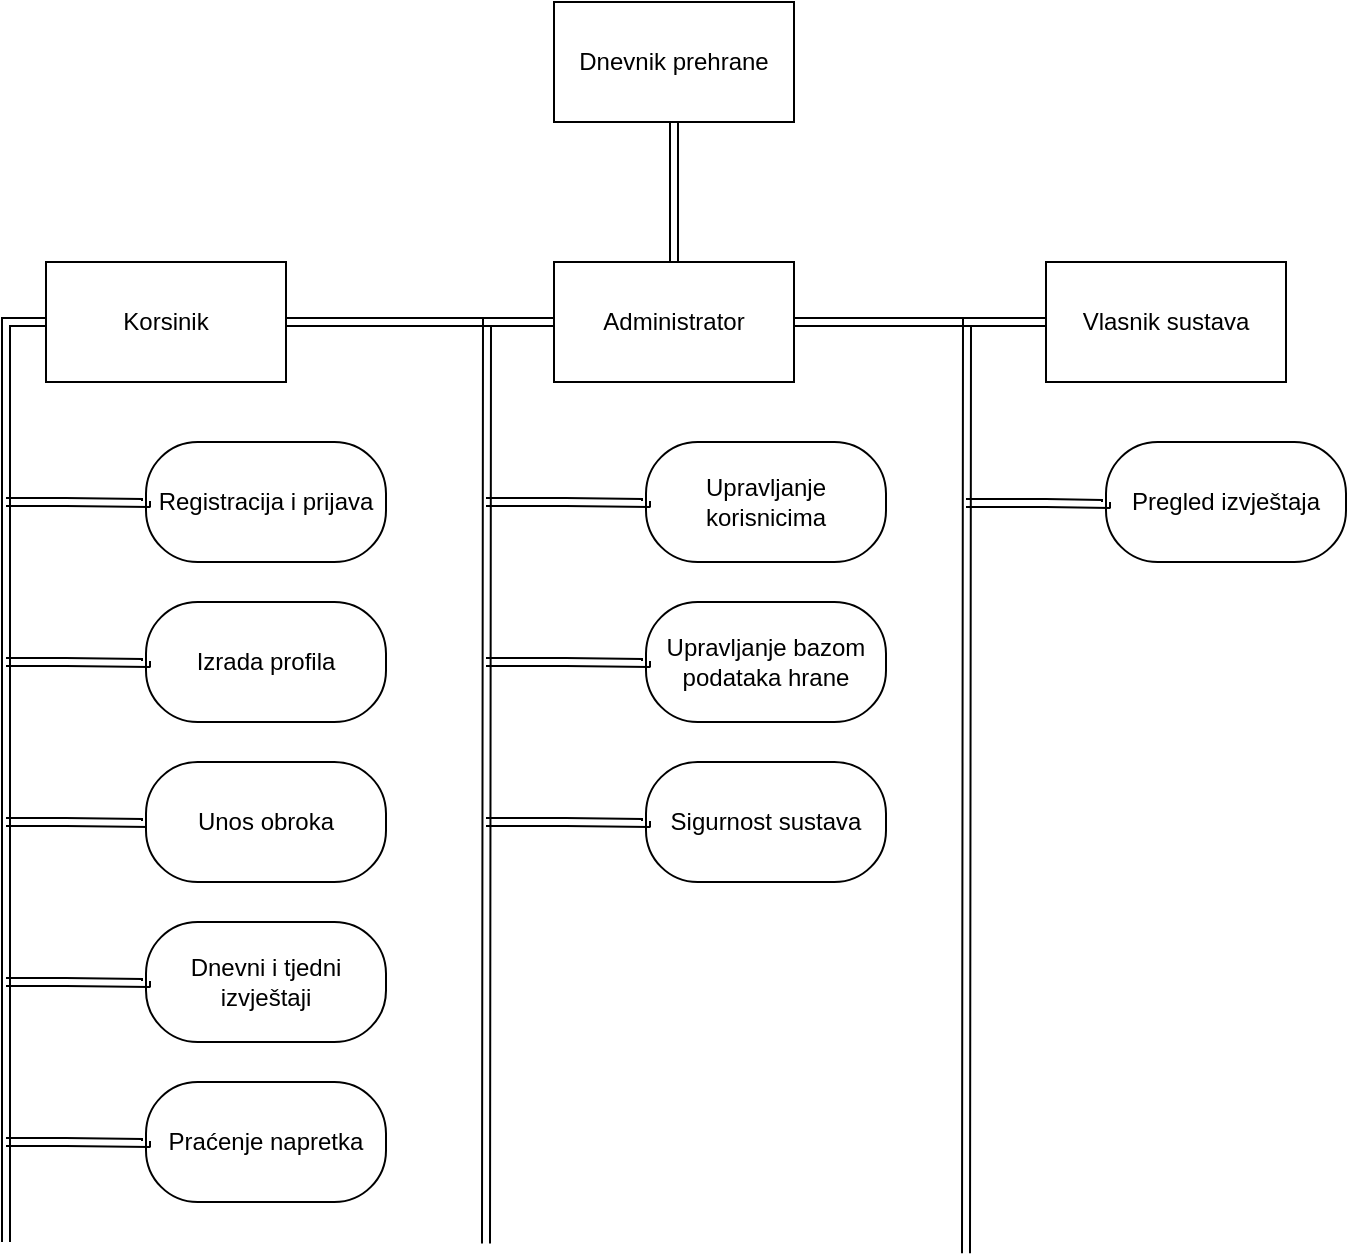 <mxfile version="24.7.5" pages="3">
  <diagram name="Page-1" id="t-keU7qonHVR9CO4EsGE">
    <mxGraphModel dx="1400" dy="707" grid="0" gridSize="10" guides="1" tooltips="1" connect="1" arrows="1" fold="1" page="1" pageScale="1" pageWidth="827" pageHeight="1169" math="0" shadow="0">
      <root>
        <mxCell id="0" />
        <mxCell id="1" parent="0" />
        <mxCell id="8qcISal-hsTOiyEhlamu-47" style="edgeStyle=orthogonalEdgeStyle;shape=link;rounded=0;orthogonalLoop=1;jettySize=auto;html=1;exitX=0.5;exitY=1;exitDx=0;exitDy=0;entryX=0.5;entryY=0;entryDx=0;entryDy=0;" parent="1" source="8qcISal-hsTOiyEhlamu-2" target="8qcISal-hsTOiyEhlamu-24" edge="1">
          <mxGeometry relative="1" as="geometry" />
        </mxCell>
        <mxCell id="8qcISal-hsTOiyEhlamu-2" value="Dnevnik prehrane" style="rounded=0;whiteSpace=wrap;html=1;" parent="1" vertex="1">
          <mxGeometry x="354" y="140" width="120" height="60" as="geometry" />
        </mxCell>
        <mxCell id="8qcISal-hsTOiyEhlamu-36" style="edgeStyle=orthogonalEdgeStyle;rounded=0;orthogonalLoop=1;jettySize=auto;html=1;shape=link;" parent="1" source="8qcISal-hsTOiyEhlamu-12" edge="1">
          <mxGeometry relative="1" as="geometry">
            <mxPoint x="80" y="760" as="targetPoint" />
          </mxGeometry>
        </mxCell>
        <mxCell id="8qcISal-hsTOiyEhlamu-45" style="edgeStyle=orthogonalEdgeStyle;shape=link;rounded=0;orthogonalLoop=1;jettySize=auto;html=1;exitX=1;exitY=0.5;exitDx=0;exitDy=0;entryX=0;entryY=0.5;entryDx=0;entryDy=0;" parent="1" source="8qcISal-hsTOiyEhlamu-12" target="8qcISal-hsTOiyEhlamu-24" edge="1">
          <mxGeometry relative="1" as="geometry" />
        </mxCell>
        <mxCell id="8qcISal-hsTOiyEhlamu-12" value="Korsinik" style="rounded=0;whiteSpace=wrap;html=1;" parent="1" vertex="1">
          <mxGeometry x="100" y="270" width="120" height="60" as="geometry" />
        </mxCell>
        <mxCell id="8qcISal-hsTOiyEhlamu-46" style="edgeStyle=orthogonalEdgeStyle;shape=link;rounded=0;orthogonalLoop=1;jettySize=auto;html=1;exitX=1;exitY=0.5;exitDx=0;exitDy=0;entryX=0;entryY=0.5;entryDx=0;entryDy=0;" parent="1" source="8qcISal-hsTOiyEhlamu-24" target="8qcISal-hsTOiyEhlamu-25" edge="1">
          <mxGeometry relative="1" as="geometry" />
        </mxCell>
        <mxCell id="8qcISal-hsTOiyEhlamu-48" style="edgeStyle=orthogonalEdgeStyle;shape=link;rounded=0;orthogonalLoop=1;jettySize=auto;html=1;exitX=0;exitY=0.5;exitDx=0;exitDy=0;" parent="1" source="8qcISal-hsTOiyEhlamu-24" edge="1">
          <mxGeometry relative="1" as="geometry">
            <mxPoint x="320" y="760.8" as="targetPoint" />
          </mxGeometry>
        </mxCell>
        <mxCell id="8qcISal-hsTOiyEhlamu-24" value="Administrator" style="rounded=0;whiteSpace=wrap;html=1;" parent="1" vertex="1">
          <mxGeometry x="354" y="270" width="120" height="60" as="geometry" />
        </mxCell>
        <mxCell id="8qcISal-hsTOiyEhlamu-54" style="edgeStyle=orthogonalEdgeStyle;shape=link;rounded=0;orthogonalLoop=1;jettySize=auto;html=1;exitX=0;exitY=0.5;exitDx=0;exitDy=0;" parent="1" source="8qcISal-hsTOiyEhlamu-25" edge="1">
          <mxGeometry relative="1" as="geometry">
            <mxPoint x="560" y="765.6" as="targetPoint" />
          </mxGeometry>
        </mxCell>
        <mxCell id="8qcISal-hsTOiyEhlamu-25" value="Vlasnik sustava" style="rounded=0;whiteSpace=wrap;html=1;" parent="1" vertex="1">
          <mxGeometry x="600" y="270" width="120" height="60" as="geometry" />
        </mxCell>
        <mxCell id="8qcISal-hsTOiyEhlamu-39" style="edgeStyle=orthogonalEdgeStyle;shape=link;rounded=0;orthogonalLoop=1;jettySize=auto;html=1;" parent="1" edge="1">
          <mxGeometry relative="1" as="geometry">
            <mxPoint x="150" y="549.5" as="targetPoint" />
            <mxPoint x="80" y="550" as="sourcePoint" />
            <Array as="points">
              <mxPoint x="110" y="549.5" />
              <mxPoint x="110" y="550.5" />
            </Array>
          </mxGeometry>
        </mxCell>
        <mxCell id="8qcISal-hsTOiyEhlamu-27" value="Registracija i prijava" style="rounded=1;whiteSpace=wrap;html=1;arcSize=43;" parent="1" vertex="1">
          <mxGeometry x="150" y="360" width="120" height="60" as="geometry" />
        </mxCell>
        <mxCell id="8qcISal-hsTOiyEhlamu-28" value="Izrada profila" style="rounded=1;whiteSpace=wrap;html=1;arcSize=43;" parent="1" vertex="1">
          <mxGeometry x="150" y="440" width="120" height="60" as="geometry" />
        </mxCell>
        <mxCell id="8qcISal-hsTOiyEhlamu-29" value="Unos obroka" style="rounded=1;whiteSpace=wrap;html=1;arcSize=43;" parent="1" vertex="1">
          <mxGeometry x="150" y="520" width="120" height="60" as="geometry" />
        </mxCell>
        <mxCell id="8qcISal-hsTOiyEhlamu-30" value="Dnevni i tjedni izvještaji" style="rounded=1;whiteSpace=wrap;html=1;arcSize=43;" parent="1" vertex="1">
          <mxGeometry x="150" y="600" width="120" height="60" as="geometry" />
        </mxCell>
        <mxCell id="8qcISal-hsTOiyEhlamu-31" value="Praćenje napretka" style="rounded=1;whiteSpace=wrap;html=1;arcSize=43;" parent="1" vertex="1">
          <mxGeometry x="150" y="680" width="120" height="60" as="geometry" />
        </mxCell>
        <mxCell id="8qcISal-hsTOiyEhlamu-32" value="Upravljanje korisnicima" style="rounded=1;whiteSpace=wrap;html=1;arcSize=43;" parent="1" vertex="1">
          <mxGeometry x="400" y="360" width="120" height="60" as="geometry" />
        </mxCell>
        <mxCell id="8qcISal-hsTOiyEhlamu-33" value="Upravljanje bazom podataka hrane" style="rounded=1;whiteSpace=wrap;html=1;arcSize=43;" parent="1" vertex="1">
          <mxGeometry x="400" y="440" width="120" height="60" as="geometry" />
        </mxCell>
        <mxCell id="8qcISal-hsTOiyEhlamu-34" value="Sigurnost sustava" style="rounded=1;whiteSpace=wrap;html=1;arcSize=43;" parent="1" vertex="1">
          <mxGeometry x="400" y="520" width="120" height="60" as="geometry" />
        </mxCell>
        <mxCell id="8qcISal-hsTOiyEhlamu-41" style="edgeStyle=orthogonalEdgeStyle;shape=link;rounded=0;orthogonalLoop=1;jettySize=auto;html=1;" parent="1" edge="1">
          <mxGeometry relative="1" as="geometry">
            <mxPoint x="150" y="469.5" as="targetPoint" />
            <mxPoint x="80" y="470" as="sourcePoint" />
            <Array as="points">
              <mxPoint x="110" y="469.5" />
              <mxPoint x="110" y="470.5" />
            </Array>
          </mxGeometry>
        </mxCell>
        <mxCell id="8qcISal-hsTOiyEhlamu-42" style="edgeStyle=orthogonalEdgeStyle;shape=link;rounded=0;orthogonalLoop=1;jettySize=auto;html=1;" parent="1" edge="1">
          <mxGeometry relative="1" as="geometry">
            <mxPoint x="150" y="389.5" as="targetPoint" />
            <mxPoint x="80" y="390" as="sourcePoint" />
            <Array as="points">
              <mxPoint x="110" y="389.5" />
              <mxPoint x="110" y="390.5" />
            </Array>
          </mxGeometry>
        </mxCell>
        <mxCell id="8qcISal-hsTOiyEhlamu-43" style="edgeStyle=orthogonalEdgeStyle;shape=link;rounded=0;orthogonalLoop=1;jettySize=auto;html=1;" parent="1" edge="1">
          <mxGeometry relative="1" as="geometry">
            <mxPoint x="150" y="629.5" as="targetPoint" />
            <mxPoint x="80" y="630" as="sourcePoint" />
            <Array as="points">
              <mxPoint x="110" y="629.5" />
              <mxPoint x="110" y="630.5" />
            </Array>
          </mxGeometry>
        </mxCell>
        <mxCell id="8qcISal-hsTOiyEhlamu-44" style="edgeStyle=orthogonalEdgeStyle;shape=link;rounded=0;orthogonalLoop=1;jettySize=auto;html=1;" parent="1" edge="1">
          <mxGeometry relative="1" as="geometry">
            <mxPoint x="150" y="709.5" as="targetPoint" />
            <mxPoint x="80" y="710" as="sourcePoint" />
            <Array as="points">
              <mxPoint x="110" y="709.5" />
              <mxPoint x="110" y="710.5" />
            </Array>
          </mxGeometry>
        </mxCell>
        <mxCell id="8qcISal-hsTOiyEhlamu-51" style="edgeStyle=orthogonalEdgeStyle;shape=link;rounded=0;orthogonalLoop=1;jettySize=auto;html=1;" parent="1" edge="1">
          <mxGeometry relative="1" as="geometry">
            <mxPoint x="400" y="389.5" as="targetPoint" />
            <mxPoint x="320" y="390" as="sourcePoint" />
            <Array as="points">
              <mxPoint x="360" y="389.5" />
              <mxPoint x="360" y="390.5" />
            </Array>
          </mxGeometry>
        </mxCell>
        <mxCell id="8qcISal-hsTOiyEhlamu-52" style="edgeStyle=orthogonalEdgeStyle;shape=link;rounded=0;orthogonalLoop=1;jettySize=auto;html=1;" parent="1" edge="1">
          <mxGeometry relative="1" as="geometry">
            <mxPoint x="400" y="469.5" as="targetPoint" />
            <mxPoint x="320" y="470" as="sourcePoint" />
            <Array as="points">
              <mxPoint x="360" y="469.5" />
              <mxPoint x="360" y="470.5" />
            </Array>
          </mxGeometry>
        </mxCell>
        <mxCell id="8qcISal-hsTOiyEhlamu-53" style="edgeStyle=orthogonalEdgeStyle;shape=link;rounded=0;orthogonalLoop=1;jettySize=auto;html=1;" parent="1" edge="1">
          <mxGeometry relative="1" as="geometry">
            <mxPoint x="400" y="549.5" as="targetPoint" />
            <mxPoint x="320" y="550" as="sourcePoint" />
            <Array as="points">
              <mxPoint x="360" y="549.5" />
              <mxPoint x="360" y="550.5" />
            </Array>
          </mxGeometry>
        </mxCell>
        <mxCell id="8qcISal-hsTOiyEhlamu-55" value="Pregled izvještaja" style="rounded=1;whiteSpace=wrap;html=1;arcSize=43;" parent="1" vertex="1">
          <mxGeometry x="630" y="360" width="120" height="60" as="geometry" />
        </mxCell>
        <mxCell id="8qcISal-hsTOiyEhlamu-58" style="edgeStyle=orthogonalEdgeStyle;shape=link;rounded=0;orthogonalLoop=1;jettySize=auto;html=1;" parent="1" edge="1">
          <mxGeometry relative="1" as="geometry">
            <mxPoint x="630" y="390" as="targetPoint" />
            <mxPoint x="560" y="390.5" as="sourcePoint" />
            <Array as="points">
              <mxPoint x="600" y="390" />
              <mxPoint x="600" y="391" />
            </Array>
          </mxGeometry>
        </mxCell>
      </root>
    </mxGraphModel>
  </diagram>
  <diagram id="JAvrSwmxnuRPSLicdwiI" name="Page-2">
    <mxGraphModel dx="1050" dy="530" grid="1" gridSize="10" guides="1" tooltips="1" connect="1" arrows="1" fold="1" page="1" pageScale="1" pageWidth="827" pageHeight="1169" math="0" shadow="0">
      <root>
        <mxCell id="0" />
        <mxCell id="1" parent="0" />
        <mxCell id="QxMFWHYsgoYalzhRIhGh-4" style="edgeStyle=orthogonalEdgeStyle;rounded=0;orthogonalLoop=1;jettySize=auto;html=1;entryX=0.5;entryY=1;entryDx=0;entryDy=0;" parent="1" source="QxMFWHYsgoYalzhRIhGh-1" target="QxMFWHYsgoYalzhRIhGh-3" edge="1">
          <mxGeometry relative="1" as="geometry" />
        </mxCell>
        <mxCell id="QxMFWHYsgoYalzhRIhGh-1" value="Korisnik" style="rounded=0;whiteSpace=wrap;html=1;" parent="1" vertex="1">
          <mxGeometry x="354" y="330" width="120" height="60" as="geometry" />
        </mxCell>
        <mxCell id="QxMFWHYsgoYalzhRIhGh-6" style="edgeStyle=orthogonalEdgeStyle;rounded=0;orthogonalLoop=1;jettySize=auto;html=1;entryX=1;entryY=0.5;entryDx=0;entryDy=0;" parent="1" source="QxMFWHYsgoYalzhRIhGh-3" target="QxMFWHYsgoYalzhRIhGh-5" edge="1">
          <mxGeometry relative="1" as="geometry" />
        </mxCell>
        <mxCell id="QxMFWHYsgoYalzhRIhGh-7" value="Prijava" style="edgeLabel;html=1;align=center;verticalAlign=middle;resizable=0;points=[];" parent="QxMFWHYsgoYalzhRIhGh-6" vertex="1" connectable="0">
          <mxGeometry x="0.008" y="-3" relative="1" as="geometry">
            <mxPoint y="-7" as="offset" />
          </mxGeometry>
        </mxCell>
        <mxCell id="QxMFWHYsgoYalzhRIhGh-3" value="Registracija korisnika" style="rounded=1;whiteSpace=wrap;html=1;" parent="1" vertex="1">
          <mxGeometry x="354" y="210" width="120" height="60" as="geometry" />
        </mxCell>
        <mxCell id="QxMFWHYsgoYalzhRIhGh-11" style="edgeStyle=orthogonalEdgeStyle;rounded=0;orthogonalLoop=1;jettySize=auto;html=1;entryX=0.5;entryY=0;entryDx=0;entryDy=0;" parent="1" source="QxMFWHYsgoYalzhRIhGh-5" target="QxMFWHYsgoYalzhRIhGh-8" edge="1">
          <mxGeometry relative="1" as="geometry" />
        </mxCell>
        <mxCell id="QxMFWHYsgoYalzhRIhGh-5" value="Profil korisnika" style="rounded=1;whiteSpace=wrap;html=1;" parent="1" vertex="1">
          <mxGeometry x="120" y="210" width="120" height="60" as="geometry" />
        </mxCell>
        <mxCell id="QxMFWHYsgoYalzhRIhGh-9" style="edgeStyle=orthogonalEdgeStyle;rounded=0;orthogonalLoop=1;jettySize=auto;html=1;entryX=0;entryY=0.5;entryDx=0;entryDy=0;" parent="1" source="QxMFWHYsgoYalzhRIhGh-8" target="QxMFWHYsgoYalzhRIhGh-1" edge="1">
          <mxGeometry relative="1" as="geometry" />
        </mxCell>
        <mxCell id="QxMFWHYsgoYalzhRIhGh-10" value="Pregled&amp;nbsp; svih&amp;nbsp;&lt;div&gt;dostupnih opcija&lt;/div&gt;" style="edgeLabel;html=1;align=center;verticalAlign=middle;resizable=0;points=[];" parent="QxMFWHYsgoYalzhRIhGh-9" vertex="1" connectable="0">
          <mxGeometry x="-0.052" y="2" relative="1" as="geometry">
            <mxPoint y="-18" as="offset" />
          </mxGeometry>
        </mxCell>
        <mxCell id="QxMFWHYsgoYalzhRIhGh-8" value="Odabir odgovarajućih funkcija i postavljanje ciljeva" style="rounded=1;whiteSpace=wrap;html=1;" parent="1" vertex="1">
          <mxGeometry x="120" y="330" width="120" height="60" as="geometry" />
        </mxCell>
        <mxCell id="QxMFWHYsgoYalzhRIhGh-12" value="Unos dnevnog unosa hrane" style="rounded=1;whiteSpace=wrap;html=1;" parent="1" vertex="1">
          <mxGeometry x="354" y="460" width="120" height="60" as="geometry" />
        </mxCell>
        <mxCell id="QxMFWHYsgoYalzhRIhGh-13" style="edgeStyle=orthogonalEdgeStyle;rounded=0;orthogonalLoop=1;jettySize=auto;html=1;entryX=0.501;entryY=-0.062;entryDx=0;entryDy=0;entryPerimeter=0;" parent="1" source="QxMFWHYsgoYalzhRIhGh-1" target="QxMFWHYsgoYalzhRIhGh-12" edge="1">
          <mxGeometry relative="1" as="geometry" />
        </mxCell>
        <mxCell id="QxMFWHYsgoYalzhRIhGh-29" style="edgeStyle=orthogonalEdgeStyle;rounded=0;orthogonalLoop=1;jettySize=auto;html=1;entryX=0.5;entryY=1;entryDx=0;entryDy=0;" parent="1" source="QxMFWHYsgoYalzhRIhGh-14" target="QxMFWHYsgoYalzhRIhGh-28" edge="1">
          <mxGeometry relative="1" as="geometry" />
        </mxCell>
        <mxCell id="lK2T8OIMAoVo2WG_MeQW-1" value="Prikaz nutritivnih vrijednosti" style="edgeLabel;html=1;align=center;verticalAlign=middle;resizable=0;points=[];" vertex="1" connectable="0" parent="QxMFWHYsgoYalzhRIhGh-29">
          <mxGeometry x="0.14" y="-2" relative="1" as="geometry">
            <mxPoint y="4" as="offset" />
          </mxGeometry>
        </mxCell>
        <mxCell id="QxMFWHYsgoYalzhRIhGh-14" value="Prepoznavanje hrane iz baze podataka" style="rounded=1;whiteSpace=wrap;html=1;" parent="1" vertex="1">
          <mxGeometry x="560" y="330" width="120" height="60" as="geometry" />
        </mxCell>
        <mxCell id="QxMFWHYsgoYalzhRIhGh-26" style="edgeStyle=orthogonalEdgeStyle;rounded=0;orthogonalLoop=1;jettySize=auto;html=1;" parent="1" source="QxMFWHYsgoYalzhRIhGh-18" target="QxMFWHYsgoYalzhRIhGh-14" edge="1">
          <mxGeometry relative="1" as="geometry" />
        </mxCell>
        <mxCell id="QxMFWHYsgoYalzhRIhGh-27" value="Automatski unos&lt;div&gt;podataka&lt;/div&gt;" style="edgeLabel;html=1;align=center;verticalAlign=middle;resizable=0;points=[];" parent="QxMFWHYsgoYalzhRIhGh-26" vertex="1" connectable="0">
          <mxGeometry x="0.098" y="-3" relative="1" as="geometry">
            <mxPoint as="offset" />
          </mxGeometry>
        </mxCell>
        <mxCell id="QxMFWHYsgoYalzhRIhGh-18" value="Ažuriranje podataka o hrani" style="rounded=1;whiteSpace=wrap;html=1;" parent="1" vertex="1">
          <mxGeometry x="560" y="460" width="120" height="60" as="geometry" />
        </mxCell>
        <mxCell id="QxMFWHYsgoYalzhRIhGh-19" style="edgeStyle=orthogonalEdgeStyle;rounded=0;orthogonalLoop=1;jettySize=auto;html=1;entryX=-0.029;entryY=0.49;entryDx=0;entryDy=0;entryPerimeter=0;" parent="1" source="QxMFWHYsgoYalzhRIhGh-12" target="QxMFWHYsgoYalzhRIhGh-18" edge="1">
          <mxGeometry relative="1" as="geometry" />
        </mxCell>
        <mxCell id="QxMFWHYsgoYalzhRIhGh-23" value="" style="endArrow=classic;html=1;rounded=0;" parent="1" edge="1">
          <mxGeometry width="50" height="50" relative="1" as="geometry">
            <mxPoint x="260" y="270" as="sourcePoint" />
            <mxPoint x="330" y="320" as="targetPoint" />
          </mxGeometry>
        </mxCell>
        <mxCell id="QxMFWHYsgoYalzhRIhGh-24" value="Pregled unosa hrane" style="edgeLabel;html=1;align=center;verticalAlign=middle;resizable=0;points=[];rotation=36;" parent="QxMFWHYsgoYalzhRIhGh-23" vertex="1" connectable="0">
          <mxGeometry x="-0.121" y="2" relative="1" as="geometry">
            <mxPoint x="8" y="-10" as="offset" />
          </mxGeometry>
        </mxCell>
        <mxCell id="QxMFWHYsgoYalzhRIhGh-28" value="Statistika prehrane" style="rounded=1;whiteSpace=wrap;html=1;" parent="1" vertex="1">
          <mxGeometry x="560" y="210" width="120" height="60" as="geometry" />
        </mxCell>
        <mxCell id="QxMFWHYsgoYalzhRIhGh-31" value="" style="endArrow=classic;html=1;rounded=0;" parent="1" edge="1">
          <mxGeometry width="50" height="50" relative="1" as="geometry">
            <mxPoint x="550" y="270" as="sourcePoint" />
            <mxPoint x="480" y="330" as="targetPoint" />
          </mxGeometry>
        </mxCell>
        <mxCell id="QxMFWHYsgoYalzhRIhGh-32" value="Dnevni, tjedni izvještaji" style="edgeLabel;html=1;align=center;verticalAlign=middle;resizable=0;points=[];rotation=321;" parent="QxMFWHYsgoYalzhRIhGh-31" vertex="1" connectable="0">
          <mxGeometry x="0.124" relative="1" as="geometry">
            <mxPoint x="-1" y="-24" as="offset" />
          </mxGeometry>
        </mxCell>
      </root>
    </mxGraphModel>
  </diagram>
  <diagram id="KspK0jGGOvat1MkSJEqS" name="Page-3">
    <mxGraphModel dx="2048" dy="608" grid="1" gridSize="10" guides="1" tooltips="1" connect="1" arrows="1" fold="1" page="1" pageScale="1" pageWidth="827" pageHeight="1169" math="0" shadow="0">
      <root>
        <mxCell id="0" />
        <mxCell id="1" parent="0" />
        <mxCell id="gtM7jIJjJAzTYsThCUeF-66" style="edgeStyle=orthogonalEdgeStyle;shape=link;rounded=0;orthogonalLoop=1;jettySize=auto;html=1;exitX=0;exitY=0.5;exitDx=0;exitDy=0;entryX=1;entryY=0.5;entryDx=0;entryDy=0;" parent="1" source="gtM7jIJjJAzTYsThCUeF-2" target="gtM7jIJjJAzTYsThCUeF-8" edge="1">
          <mxGeometry relative="1" as="geometry" />
        </mxCell>
        <mxCell id="gtM7jIJjJAzTYsThCUeF-67" style="edgeStyle=orthogonalEdgeStyle;shape=link;rounded=0;orthogonalLoop=1;jettySize=auto;html=1;exitX=1;exitY=0.5;exitDx=0;exitDy=0;entryX=0;entryY=0.5;entryDx=0;entryDy=0;" parent="1" source="gtM7jIJjJAzTYsThCUeF-2" target="gtM7jIJjJAzTYsThCUeF-15" edge="1">
          <mxGeometry relative="1" as="geometry" />
        </mxCell>
        <mxCell id="gtM7jIJjJAzTYsThCUeF-68" style="edgeStyle=orthogonalEdgeStyle;rounded=0;orthogonalLoop=1;jettySize=auto;html=1;exitX=0.25;exitY=0;exitDx=0;exitDy=0;entryX=0.5;entryY=1;entryDx=0;entryDy=0;" parent="1" source="gtM7jIJjJAzTYsThCUeF-2" target="gtM7jIJjJAzTYsThCUeF-31" edge="1">
          <mxGeometry relative="1" as="geometry" />
        </mxCell>
        <mxCell id="gtM7jIJjJAzTYsThCUeF-69" style="edgeStyle=orthogonalEdgeStyle;rounded=0;orthogonalLoop=1;jettySize=auto;html=1;exitX=0.5;exitY=0;exitDx=0;exitDy=0;entryX=0.5;entryY=1;entryDx=0;entryDy=0;" parent="1" source="gtM7jIJjJAzTYsThCUeF-2" target="gtM7jIJjJAzTYsThCUeF-32" edge="1">
          <mxGeometry relative="1" as="geometry" />
        </mxCell>
        <mxCell id="gtM7jIJjJAzTYsThCUeF-70" style="edgeStyle=orthogonalEdgeStyle;rounded=0;orthogonalLoop=1;jettySize=auto;html=1;exitX=1;exitY=0;exitDx=0;exitDy=0;entryX=0.5;entryY=1;entryDx=0;entryDy=0;" parent="1" source="gtM7jIJjJAzTYsThCUeF-2" target="gtM7jIJjJAzTYsThCUeF-33" edge="1">
          <mxGeometry relative="1" as="geometry" />
        </mxCell>
        <mxCell id="gtM7jIJjJAzTYsThCUeF-2" value="Profil" style="rounded=0;whiteSpace=wrap;html=1;" parent="1" vertex="1">
          <mxGeometry x="175" y="160" width="80" height="40" as="geometry" />
        </mxCell>
        <mxCell id="gtM7jIJjJAzTYsThCUeF-72" style="edgeStyle=orthogonalEdgeStyle;rounded=0;orthogonalLoop=1;jettySize=auto;html=1;exitX=0;exitY=0.5;exitDx=0;exitDy=0;" parent="1" source="gtM7jIJjJAzTYsThCUeF-4" target="gtM7jIJjJAzTYsThCUeF-23" edge="1">
          <mxGeometry relative="1" as="geometry" />
        </mxCell>
        <mxCell id="gtM7jIJjJAzTYsThCUeF-73" style="edgeStyle=orthogonalEdgeStyle;rounded=0;orthogonalLoop=1;jettySize=auto;html=1;exitX=0;exitY=0;exitDx=0;exitDy=0;entryX=1;entryY=0.5;entryDx=0;entryDy=0;" parent="1" source="gtM7jIJjJAzTYsThCUeF-4" target="gtM7jIJjJAzTYsThCUeF-26" edge="1">
          <mxGeometry relative="1" as="geometry" />
        </mxCell>
        <mxCell id="gtM7jIJjJAzTYsThCUeF-74" style="edgeStyle=orthogonalEdgeStyle;rounded=0;orthogonalLoop=1;jettySize=auto;html=1;exitX=0;exitY=1;exitDx=0;exitDy=0;entryX=1;entryY=0.5;entryDx=0;entryDy=0;" parent="1" source="gtM7jIJjJAzTYsThCUeF-4" target="gtM7jIJjJAzTYsThCUeF-24" edge="1">
          <mxGeometry relative="1" as="geometry" />
        </mxCell>
        <mxCell id="gtM7jIJjJAzTYsThCUeF-4" value="Korisnik" style="rounded=0;whiteSpace=wrap;html=1;" parent="1" vertex="1">
          <mxGeometry x="-80" y="160" width="80" height="40" as="geometry" />
        </mxCell>
        <mxCell id="gtM7jIJjJAzTYsThCUeF-19" style="edgeStyle=orthogonalEdgeStyle;shape=link;rounded=0;orthogonalLoop=1;jettySize=auto;html=1;exitX=1;exitY=0.5;exitDx=0;exitDy=0;entryX=0;entryY=0.5;entryDx=0;entryDy=0;" parent="1" source="gtM7jIJjJAzTYsThCUeF-5" target="gtM7jIJjJAzTYsThCUeF-16" edge="1">
          <mxGeometry relative="1" as="geometry" />
        </mxCell>
        <mxCell id="gtM7jIJjJAzTYsThCUeF-39" style="edgeStyle=orthogonalEdgeStyle;rounded=0;orthogonalLoop=1;jettySize=auto;html=1;exitX=0.25;exitY=1;exitDx=0;exitDy=0;entryX=0.5;entryY=0;entryDx=0;entryDy=0;" parent="1" source="gtM7jIJjJAzTYsThCUeF-5" target="gtM7jIJjJAzTYsThCUeF-37" edge="1">
          <mxGeometry relative="1" as="geometry" />
        </mxCell>
        <mxCell id="gtM7jIJjJAzTYsThCUeF-40" style="edgeStyle=orthogonalEdgeStyle;rounded=0;orthogonalLoop=1;jettySize=auto;html=1;exitX=0.75;exitY=1;exitDx=0;exitDy=0;entryX=0.5;entryY=0;entryDx=0;entryDy=0;" parent="1" source="gtM7jIJjJAzTYsThCUeF-5" target="gtM7jIJjJAzTYsThCUeF-38" edge="1">
          <mxGeometry relative="1" as="geometry" />
        </mxCell>
        <mxCell id="gtM7jIJjJAzTYsThCUeF-5" value="Obrok" style="rounded=0;whiteSpace=wrap;html=1;" parent="1" vertex="1">
          <mxGeometry x="620" y="160" width="80" height="40" as="geometry" />
        </mxCell>
        <mxCell id="gtM7jIJjJAzTYsThCUeF-43" style="edgeStyle=orthogonalEdgeStyle;rounded=0;orthogonalLoop=1;jettySize=auto;html=1;exitX=0.25;exitY=0;exitDx=0;exitDy=0;entryX=0.5;entryY=1;entryDx=0;entryDy=0;" parent="1" source="gtM7jIJjJAzTYsThCUeF-6" target="gtM7jIJjJAzTYsThCUeF-42" edge="1">
          <mxGeometry relative="1" as="geometry" />
        </mxCell>
        <mxCell id="gtM7jIJjJAzTYsThCUeF-44" style="edgeStyle=orthogonalEdgeStyle;rounded=0;orthogonalLoop=1;jettySize=auto;html=1;exitX=0.75;exitY=0;exitDx=0;exitDy=0;entryX=0.5;entryY=1;entryDx=0;entryDy=0;" parent="1" source="gtM7jIJjJAzTYsThCUeF-6" target="gtM7jIJjJAzTYsThCUeF-41" edge="1">
          <mxGeometry relative="1" as="geometry" />
        </mxCell>
        <mxCell id="gtM7jIJjJAzTYsThCUeF-6" value="Nutritivne informacije" style="rounded=0;whiteSpace=wrap;html=1;" parent="1" vertex="1">
          <mxGeometry x="870" y="160" width="80" height="40" as="geometry" />
        </mxCell>
        <mxCell id="gtM7jIJjJAzTYsThCUeF-71" style="edgeStyle=orthogonalEdgeStyle;shape=link;rounded=0;orthogonalLoop=1;jettySize=auto;html=1;exitX=0;exitY=0.5;exitDx=0;exitDy=0;entryX=1;entryY=0.5;entryDx=0;entryDy=0;" parent="1" source="gtM7jIJjJAzTYsThCUeF-8" target="gtM7jIJjJAzTYsThCUeF-4" edge="1">
          <mxGeometry relative="1" as="geometry" />
        </mxCell>
        <mxCell id="gtM7jIJjJAzTYsThCUeF-8" value="Kreira" style="rhombus;whiteSpace=wrap;html=1;" parent="1" vertex="1">
          <mxGeometry x="60" y="155" width="60" height="50" as="geometry" />
        </mxCell>
        <mxCell id="gtM7jIJjJAzTYsThCUeF-55" style="edgeStyle=orthogonalEdgeStyle;shape=link;rounded=0;orthogonalLoop=1;jettySize=auto;html=1;exitX=1;exitY=0.5;exitDx=0;exitDy=0;entryX=0;entryY=0.5;entryDx=0;entryDy=0;" parent="1" source="gtM7jIJjJAzTYsThCUeF-15" target="gtM7jIJjJAzTYsThCUeF-51" edge="1">
          <mxGeometry relative="1" as="geometry" />
        </mxCell>
        <mxCell id="gtM7jIJjJAzTYsThCUeF-15" value="Ima" style="rhombus;whiteSpace=wrap;html=1;" parent="1" vertex="1">
          <mxGeometry x="310" y="155" width="60" height="50" as="geometry" />
        </mxCell>
        <mxCell id="gtM7jIJjJAzTYsThCUeF-20" style="edgeStyle=orthogonalEdgeStyle;shape=link;rounded=0;orthogonalLoop=1;jettySize=auto;html=1;exitX=1;exitY=0.5;exitDx=0;exitDy=0;entryX=0;entryY=0.5;entryDx=0;entryDy=0;" parent="1" source="gtM7jIJjJAzTYsThCUeF-16" target="gtM7jIJjJAzTYsThCUeF-6" edge="1">
          <mxGeometry relative="1" as="geometry" />
        </mxCell>
        <mxCell id="gtM7jIJjJAzTYsThCUeF-16" value="Ima" style="rhombus;whiteSpace=wrap;html=1;" parent="1" vertex="1">
          <mxGeometry x="750" y="155" width="60" height="50" as="geometry" />
        </mxCell>
        <mxCell id="gtM7jIJjJAzTYsThCUeF-23" value="Korisničko ime" style="ellipse;whiteSpace=wrap;html=1;" parent="1" vertex="1">
          <mxGeometry x="-210" y="160" width="70" height="40" as="geometry" />
        </mxCell>
        <mxCell id="gtM7jIJjJAzTYsThCUeF-24" value="Šifra" style="ellipse;whiteSpace=wrap;html=1;" parent="1" vertex="1">
          <mxGeometry x="-210" y="240" width="70" height="40" as="geometry" />
        </mxCell>
        <mxCell id="gtM7jIJjJAzTYsThCUeF-26" value="Email" style="ellipse;whiteSpace=wrap;html=1;" parent="1" vertex="1">
          <mxGeometry x="-210" y="80" width="70" height="40" as="geometry" />
        </mxCell>
        <mxCell id="gtM7jIJjJAzTYsThCUeF-31" value="Visina" style="ellipse;whiteSpace=wrap;html=1;" parent="1" vertex="1">
          <mxGeometry x="100" y="80" width="70" height="40" as="geometry" />
        </mxCell>
        <mxCell id="gtM7jIJjJAzTYsThCUeF-32" value="Težina" style="ellipse;whiteSpace=wrap;html=1;" parent="1" vertex="1">
          <mxGeometry x="180" y="80" width="70" height="40" as="geometry" />
        </mxCell>
        <mxCell id="gtM7jIJjJAzTYsThCUeF-33" value="Šifra" style="ellipse;whiteSpace=wrap;html=1;" parent="1" vertex="1">
          <mxGeometry x="270" y="80" width="70" height="40" as="geometry" />
        </mxCell>
        <mxCell id="gtM7jIJjJAzTYsThCUeF-37" value="Naziv" style="ellipse;whiteSpace=wrap;html=1;" parent="1" vertex="1">
          <mxGeometry x="560" y="240" width="70" height="40" as="geometry" />
        </mxCell>
        <mxCell id="gtM7jIJjJAzTYsThCUeF-38" value="Šifra" style="ellipse;whiteSpace=wrap;html=1;" parent="1" vertex="1">
          <mxGeometry x="700" y="240" width="70" height="40" as="geometry" />
        </mxCell>
        <mxCell id="gtM7jIJjJAzTYsThCUeF-41" value="Šifra" style="ellipse;whiteSpace=wrap;html=1;" parent="1" vertex="1">
          <mxGeometry x="950" y="80" width="70" height="40" as="geometry" />
        </mxCell>
        <mxCell id="gtM7jIJjJAzTYsThCUeF-42" value="Kalorije" style="ellipse;whiteSpace=wrap;html=1;" parent="1" vertex="1">
          <mxGeometry x="810" y="80" width="70" height="40" as="geometry" />
        </mxCell>
        <mxCell id="gtM7jIJjJAzTYsThCUeF-49" value="1" style="text;html=1;align=center;verticalAlign=middle;whiteSpace=wrap;rounded=0;" parent="1" vertex="1">
          <mxGeometry y="155" width="30" height="20" as="geometry" />
        </mxCell>
        <mxCell id="gtM7jIJjJAzTYsThCUeF-56" style="edgeStyle=orthogonalEdgeStyle;shape=link;rounded=0;orthogonalLoop=1;jettySize=auto;html=1;exitX=1;exitY=0.5;exitDx=0;exitDy=0;entryX=0;entryY=0.5;entryDx=0;entryDy=0;" parent="1" source="gtM7jIJjJAzTYsThCUeF-59" target="gtM7jIJjJAzTYsThCUeF-5" edge="1">
          <mxGeometry relative="1" as="geometry" />
        </mxCell>
        <mxCell id="gtM7jIJjJAzTYsThCUeF-76" style="edgeStyle=orthogonalEdgeStyle;rounded=0;orthogonalLoop=1;jettySize=auto;html=1;exitX=0.5;exitY=1;exitDx=0;exitDy=0;entryX=0.5;entryY=0;entryDx=0;entryDy=0;shape=link;" parent="1" source="gtM7jIJjJAzTYsThCUeF-77" target="gtM7jIJjJAzTYsThCUeF-75" edge="1">
          <mxGeometry relative="1" as="geometry" />
        </mxCell>
        <mxCell id="gtM7jIJjJAzTYsThCUeF-83" style="edgeStyle=orthogonalEdgeStyle;rounded=0;orthogonalLoop=1;jettySize=auto;html=1;exitX=0.25;exitY=0;exitDx=0;exitDy=0;entryX=0.5;entryY=1;entryDx=0;entryDy=0;" parent="1" source="gtM7jIJjJAzTYsThCUeF-51" target="gtM7jIJjJAzTYsThCUeF-82" edge="1">
          <mxGeometry relative="1" as="geometry" />
        </mxCell>
        <mxCell id="gtM7jIJjJAzTYsThCUeF-84" style="edgeStyle=orthogonalEdgeStyle;rounded=0;orthogonalLoop=1;jettySize=auto;html=1;exitX=0.75;exitY=0;exitDx=0;exitDy=0;entryX=0.5;entryY=1;entryDx=0;entryDy=0;" parent="1" source="gtM7jIJjJAzTYsThCUeF-51" target="gtM7jIJjJAzTYsThCUeF-81" edge="1">
          <mxGeometry relative="1" as="geometry" />
        </mxCell>
        <mxCell id="gtM7jIJjJAzTYsThCUeF-51" value="Dnevnik Pehrane" style="rounded=0;whiteSpace=wrap;html=1;" parent="1" vertex="1">
          <mxGeometry x="420" y="160" width="80" height="40" as="geometry" />
        </mxCell>
        <mxCell id="gtM7jIJjJAzTYsThCUeF-57" value="1" style="text;html=1;align=center;verticalAlign=middle;whiteSpace=wrap;rounded=0;" parent="1" vertex="1">
          <mxGeometry x="260" y="155" width="30" height="20" as="geometry" />
        </mxCell>
        <mxCell id="gtM7jIJjJAzTYsThCUeF-58" value="N" style="text;html=1;align=center;verticalAlign=middle;whiteSpace=wrap;rounded=0;" parent="1" vertex="1">
          <mxGeometry x="390" y="155" width="30" height="20" as="geometry" />
        </mxCell>
        <mxCell id="gtM7jIJjJAzTYsThCUeF-60" value="" style="edgeStyle=orthogonalEdgeStyle;shape=link;rounded=0;orthogonalLoop=1;jettySize=auto;html=1;exitX=1;exitY=0.5;exitDx=0;exitDy=0;entryX=0;entryY=0.5;entryDx=0;entryDy=0;" parent="1" source="gtM7jIJjJAzTYsThCUeF-51" target="gtM7jIJjJAzTYsThCUeF-59" edge="1">
          <mxGeometry relative="1" as="geometry">
            <mxPoint x="520" y="180" as="sourcePoint" />
            <mxPoint x="620" y="180" as="targetPoint" />
          </mxGeometry>
        </mxCell>
        <mxCell id="gtM7jIJjJAzTYsThCUeF-59" value="Sadrži" style="rhombus;whiteSpace=wrap;html=1;" parent="1" vertex="1">
          <mxGeometry x="530" y="155" width="60" height="50" as="geometry" />
        </mxCell>
        <mxCell id="gtM7jIJjJAzTYsThCUeF-61" value="1" style="text;html=1;align=center;verticalAlign=middle;whiteSpace=wrap;rounded=0;" parent="1" vertex="1">
          <mxGeometry x="500" y="155" width="30" height="20" as="geometry" />
        </mxCell>
        <mxCell id="gtM7jIJjJAzTYsThCUeF-62" value="N" style="text;html=1;align=center;verticalAlign=middle;whiteSpace=wrap;rounded=0;" parent="1" vertex="1">
          <mxGeometry x="590" y="155" width="30" height="20" as="geometry" />
        </mxCell>
        <mxCell id="gtM7jIJjJAzTYsThCUeF-63" value="1" style="text;html=1;align=center;verticalAlign=middle;whiteSpace=wrap;rounded=0;" parent="1" vertex="1">
          <mxGeometry x="700" y="155" width="30" height="20" as="geometry" />
        </mxCell>
        <mxCell id="gtM7jIJjJAzTYsThCUeF-64" value="N" style="text;html=1;align=center;verticalAlign=middle;whiteSpace=wrap;rounded=0;" parent="1" vertex="1">
          <mxGeometry x="840" y="155" width="30" height="20" as="geometry" />
        </mxCell>
        <mxCell id="gtM7jIJjJAzTYsThCUeF-87" style="edgeStyle=orthogonalEdgeStyle;rounded=0;orthogonalLoop=1;jettySize=auto;html=1;exitX=0.25;exitY=1;exitDx=0;exitDy=0;entryX=0.5;entryY=0;entryDx=0;entryDy=0;" parent="1" source="gtM7jIJjJAzTYsThCUeF-75" target="gtM7jIJjJAzTYsThCUeF-86" edge="1">
          <mxGeometry relative="1" as="geometry" />
        </mxCell>
        <mxCell id="gtM7jIJjJAzTYsThCUeF-88" style="edgeStyle=orthogonalEdgeStyle;rounded=0;orthogonalLoop=1;jettySize=auto;html=1;exitX=0.75;exitY=1;exitDx=0;exitDy=0;entryX=0.5;entryY=0;entryDx=0;entryDy=0;" parent="1" source="gtM7jIJjJAzTYsThCUeF-75" target="gtM7jIJjJAzTYsThCUeF-85" edge="1">
          <mxGeometry relative="1" as="geometry" />
        </mxCell>
        <mxCell id="gtM7jIJjJAzTYsThCUeF-75" value="Komentar" style="rounded=0;whiteSpace=wrap;html=1;" parent="1" vertex="1">
          <mxGeometry x="420" y="330" width="80" height="40" as="geometry" />
        </mxCell>
        <mxCell id="gtM7jIJjJAzTYsThCUeF-78" value="" style="edgeStyle=orthogonalEdgeStyle;rounded=0;orthogonalLoop=1;jettySize=auto;html=1;exitX=0.5;exitY=1;exitDx=0;exitDy=0;entryX=0.5;entryY=0;entryDx=0;entryDy=0;shape=link;" parent="1" source="gtM7jIJjJAzTYsThCUeF-51" target="gtM7jIJjJAzTYsThCUeF-77" edge="1">
          <mxGeometry relative="1" as="geometry">
            <mxPoint x="460" y="200" as="sourcePoint" />
            <mxPoint x="460" y="330" as="targetPoint" />
          </mxGeometry>
        </mxCell>
        <mxCell id="gtM7jIJjJAzTYsThCUeF-77" value="Ima" style="rhombus;whiteSpace=wrap;html=1;" parent="1" vertex="1">
          <mxGeometry x="430" y="240" width="60" height="50" as="geometry" />
        </mxCell>
        <mxCell id="gtM7jIJjJAzTYsThCUeF-79" value="1" style="text;html=1;align=center;verticalAlign=middle;whiteSpace=wrap;rounded=0;" parent="1" vertex="1">
          <mxGeometry x="460" y="205" width="30" height="20" as="geometry" />
        </mxCell>
        <mxCell id="gtM7jIJjJAzTYsThCUeF-80" value="N" style="text;html=1;align=center;verticalAlign=middle;whiteSpace=wrap;rounded=0;" parent="1" vertex="1">
          <mxGeometry x="460" y="310" width="30" height="20" as="geometry" />
        </mxCell>
        <mxCell id="gtM7jIJjJAzTYsThCUeF-81" value="Šifra" style="ellipse;whiteSpace=wrap;html=1;" parent="1" vertex="1">
          <mxGeometry x="480" y="80" width="70" height="40" as="geometry" />
        </mxCell>
        <mxCell id="gtM7jIJjJAzTYsThCUeF-82" value="Naziv" style="ellipse;whiteSpace=wrap;html=1;" parent="1" vertex="1">
          <mxGeometry x="378.5" y="80" width="70" height="40" as="geometry" />
        </mxCell>
        <mxCell id="gtM7jIJjJAzTYsThCUeF-85" value="Šifra" style="ellipse;whiteSpace=wrap;html=1;" parent="1" vertex="1">
          <mxGeometry x="480" y="420" width="70" height="40" as="geometry" />
        </mxCell>
        <mxCell id="gtM7jIJjJAzTYsThCUeF-86" value="Tekst" style="ellipse;whiteSpace=wrap;html=1;" parent="1" vertex="1">
          <mxGeometry x="390" y="420" width="70" height="40" as="geometry" />
        </mxCell>
        <mxCell id="DTlccwr20ukgJjFtvN08-1" value="N" style="text;html=1;align=center;verticalAlign=middle;whiteSpace=wrap;rounded=0;" vertex="1" parent="1">
          <mxGeometry x="150" y="155" width="30" height="20" as="geometry" />
        </mxCell>
      </root>
    </mxGraphModel>
  </diagram>
</mxfile>
